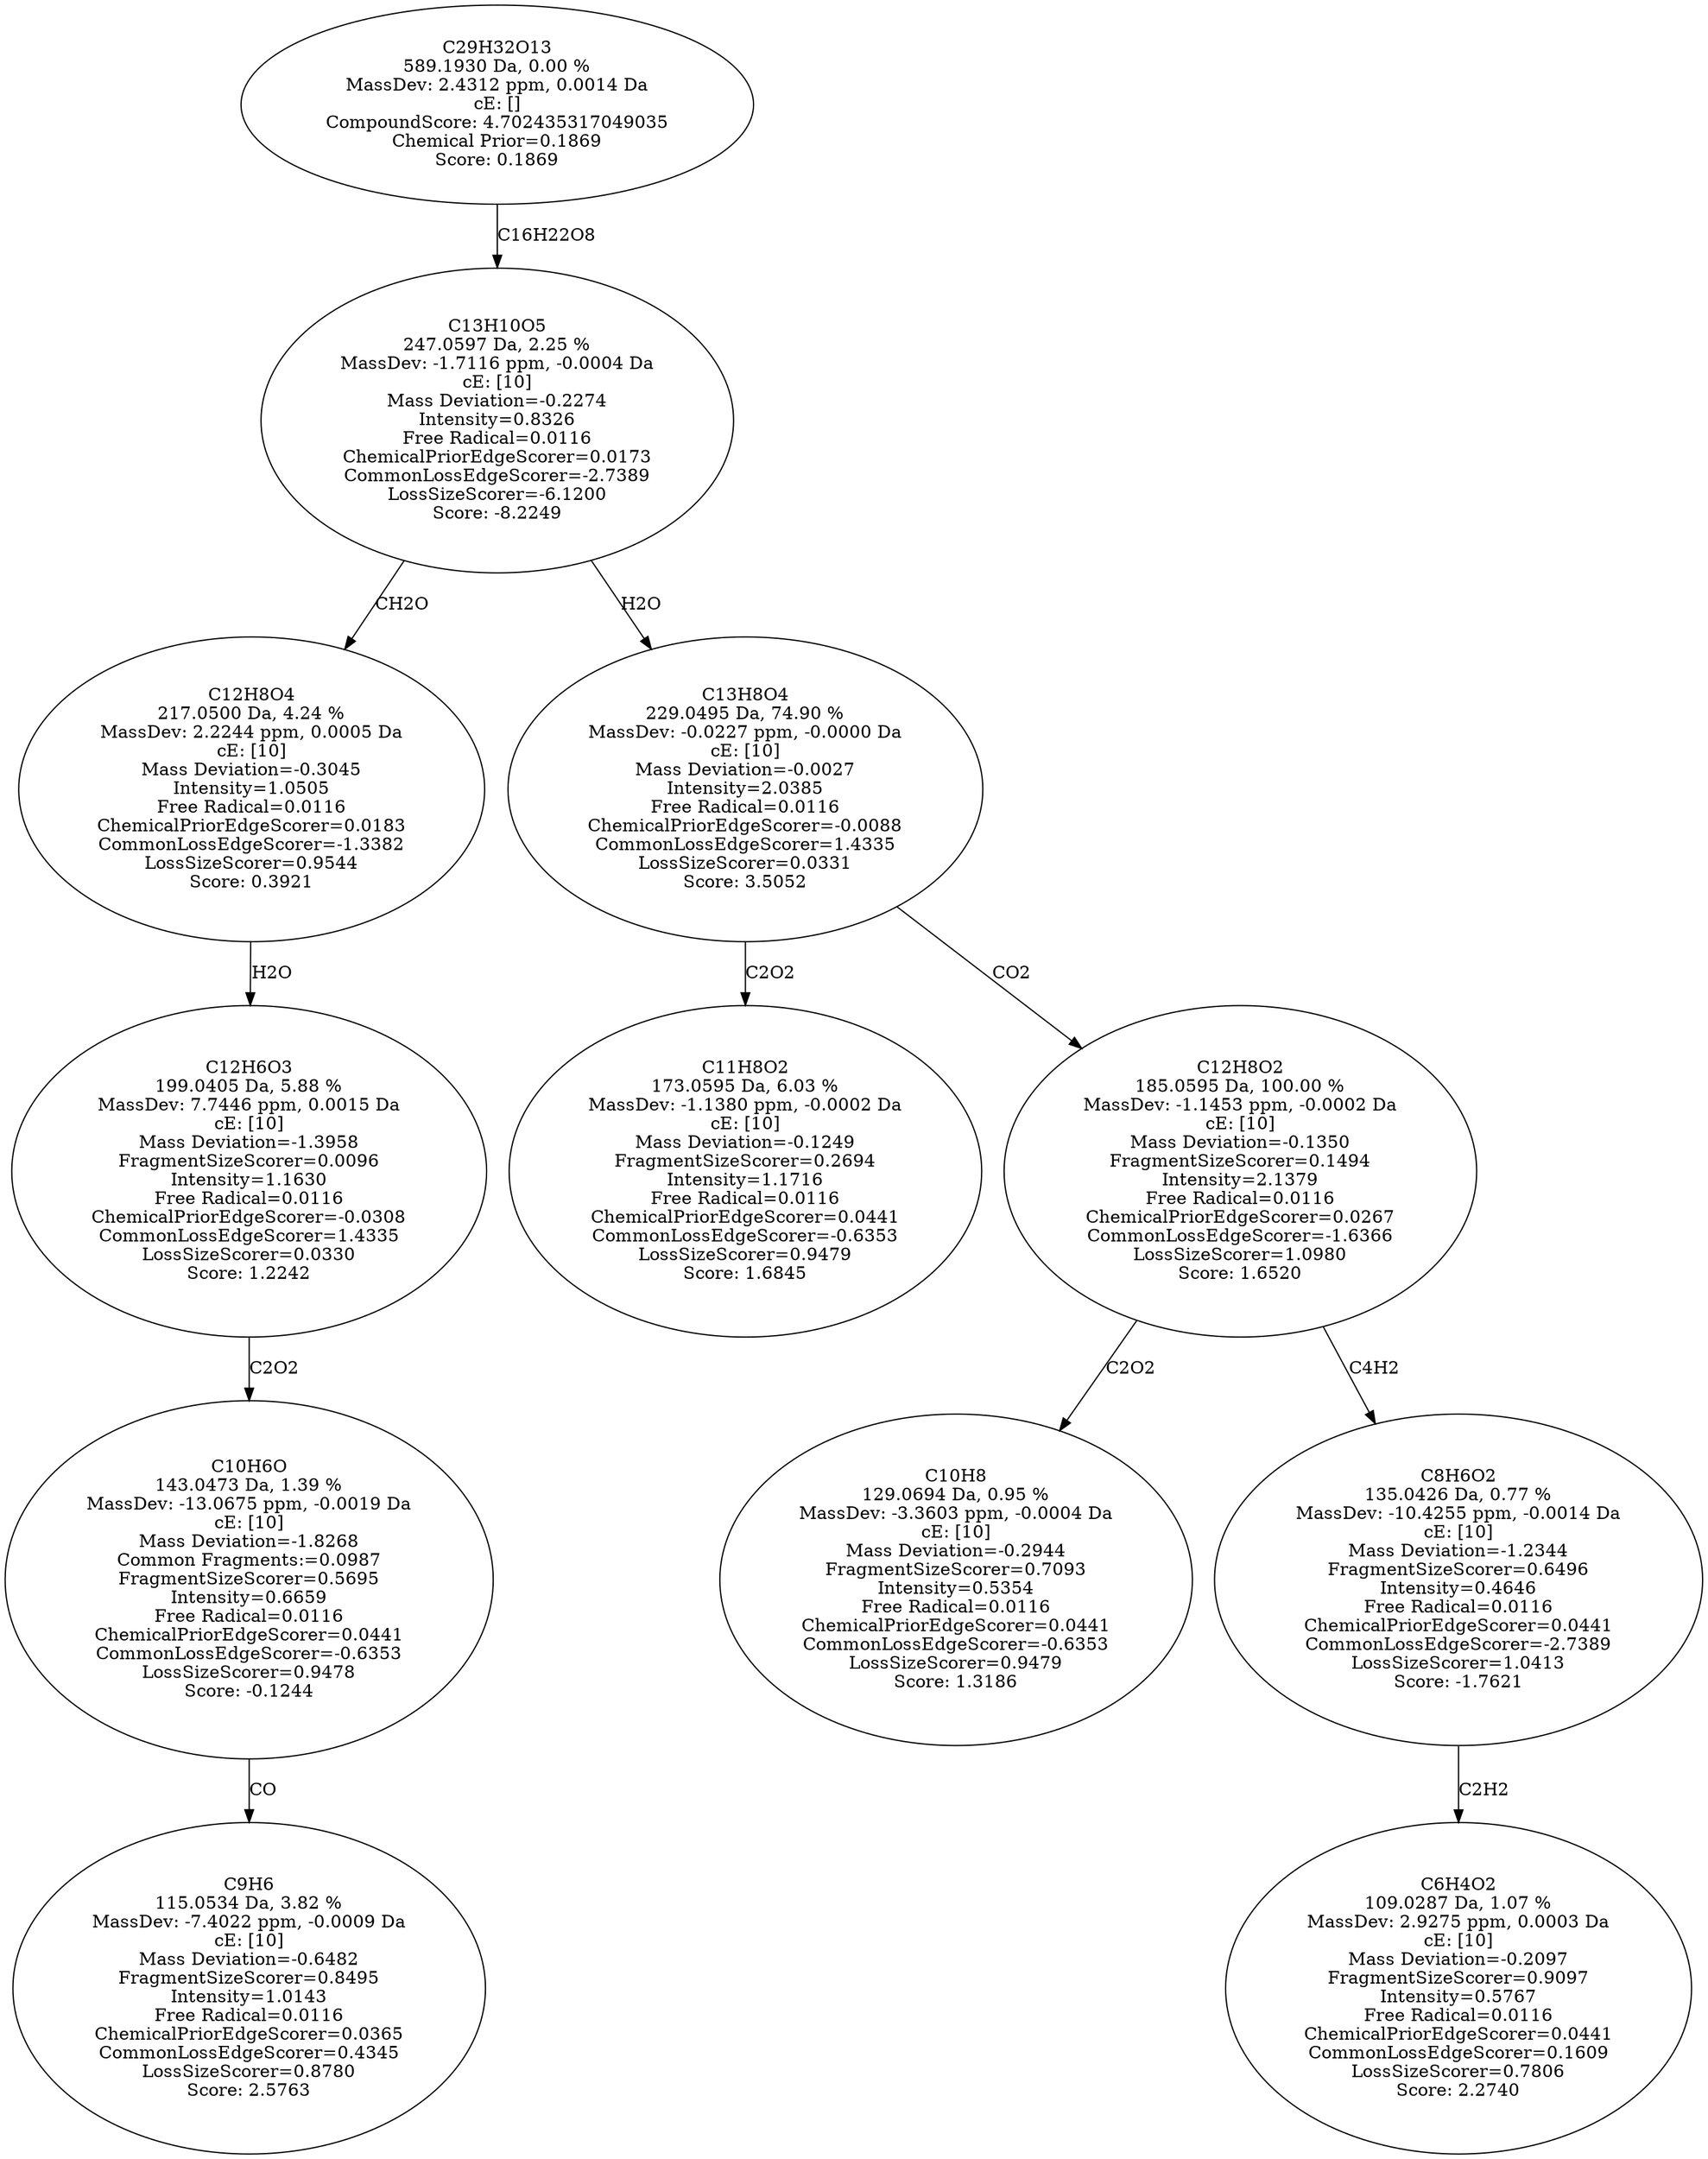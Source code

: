 strict digraph {
v1 [label="C9H6\n115.0534 Da, 3.82 %\nMassDev: -7.4022 ppm, -0.0009 Da\ncE: [10]\nMass Deviation=-0.6482\nFragmentSizeScorer=0.8495\nIntensity=1.0143\nFree Radical=0.0116\nChemicalPriorEdgeScorer=0.0365\nCommonLossEdgeScorer=0.4345\nLossSizeScorer=0.8780\nScore: 2.5763"];
v2 [label="C10H6O\n143.0473 Da, 1.39 %\nMassDev: -13.0675 ppm, -0.0019 Da\ncE: [10]\nMass Deviation=-1.8268\nCommon Fragments:=0.0987\nFragmentSizeScorer=0.5695\nIntensity=0.6659\nFree Radical=0.0116\nChemicalPriorEdgeScorer=0.0441\nCommonLossEdgeScorer=-0.6353\nLossSizeScorer=0.9478\nScore: -0.1244"];
v3 [label="C12H6O3\n199.0405 Da, 5.88 %\nMassDev: 7.7446 ppm, 0.0015 Da\ncE: [10]\nMass Deviation=-1.3958\nFragmentSizeScorer=0.0096\nIntensity=1.1630\nFree Radical=0.0116\nChemicalPriorEdgeScorer=-0.0308\nCommonLossEdgeScorer=1.4335\nLossSizeScorer=0.0330\nScore: 1.2242"];
v4 [label="C12H8O4\n217.0500 Da, 4.24 %\nMassDev: 2.2244 ppm, 0.0005 Da\ncE: [10]\nMass Deviation=-0.3045\nIntensity=1.0505\nFree Radical=0.0116\nChemicalPriorEdgeScorer=0.0183\nCommonLossEdgeScorer=-1.3382\nLossSizeScorer=0.9544\nScore: 0.3921"];
v5 [label="C11H8O2\n173.0595 Da, 6.03 %\nMassDev: -1.1380 ppm, -0.0002 Da\ncE: [10]\nMass Deviation=-0.1249\nFragmentSizeScorer=0.2694\nIntensity=1.1716\nFree Radical=0.0116\nChemicalPriorEdgeScorer=0.0441\nCommonLossEdgeScorer=-0.6353\nLossSizeScorer=0.9479\nScore: 1.6845"];
v6 [label="C10H8\n129.0694 Da, 0.95 %\nMassDev: -3.3603 ppm, -0.0004 Da\ncE: [10]\nMass Deviation=-0.2944\nFragmentSizeScorer=0.7093\nIntensity=0.5354\nFree Radical=0.0116\nChemicalPriorEdgeScorer=0.0441\nCommonLossEdgeScorer=-0.6353\nLossSizeScorer=0.9479\nScore: 1.3186"];
v7 [label="C6H4O2\n109.0287 Da, 1.07 %\nMassDev: 2.9275 ppm, 0.0003 Da\ncE: [10]\nMass Deviation=-0.2097\nFragmentSizeScorer=0.9097\nIntensity=0.5767\nFree Radical=0.0116\nChemicalPriorEdgeScorer=0.0441\nCommonLossEdgeScorer=0.1609\nLossSizeScorer=0.7806\nScore: 2.2740"];
v8 [label="C8H6O2\n135.0426 Da, 0.77 %\nMassDev: -10.4255 ppm, -0.0014 Da\ncE: [10]\nMass Deviation=-1.2344\nFragmentSizeScorer=0.6496\nIntensity=0.4646\nFree Radical=0.0116\nChemicalPriorEdgeScorer=0.0441\nCommonLossEdgeScorer=-2.7389\nLossSizeScorer=1.0413\nScore: -1.7621"];
v9 [label="C12H8O2\n185.0595 Da, 100.00 %\nMassDev: -1.1453 ppm, -0.0002 Da\ncE: [10]\nMass Deviation=-0.1350\nFragmentSizeScorer=0.1494\nIntensity=2.1379\nFree Radical=0.0116\nChemicalPriorEdgeScorer=0.0267\nCommonLossEdgeScorer=-1.6366\nLossSizeScorer=1.0980\nScore: 1.6520"];
v10 [label="C13H8O4\n229.0495 Da, 74.90 %\nMassDev: -0.0227 ppm, -0.0000 Da\ncE: [10]\nMass Deviation=-0.0027\nIntensity=2.0385\nFree Radical=0.0116\nChemicalPriorEdgeScorer=-0.0088\nCommonLossEdgeScorer=1.4335\nLossSizeScorer=0.0331\nScore: 3.5052"];
v11 [label="C13H10O5\n247.0597 Da, 2.25 %\nMassDev: -1.7116 ppm, -0.0004 Da\ncE: [10]\nMass Deviation=-0.2274\nIntensity=0.8326\nFree Radical=0.0116\nChemicalPriorEdgeScorer=0.0173\nCommonLossEdgeScorer=-2.7389\nLossSizeScorer=-6.1200\nScore: -8.2249"];
v12 [label="C29H32O13\n589.1930 Da, 0.00 %\nMassDev: 2.4312 ppm, 0.0014 Da\ncE: []\nCompoundScore: 4.702435317049035\nChemical Prior=0.1869\nScore: 0.1869"];
v2 -> v1 [label="CO"];
v3 -> v2 [label="C2O2"];
v4 -> v3 [label="H2O"];
v11 -> v4 [label="CH2O"];
v10 -> v5 [label="C2O2"];
v9 -> v6 [label="C2O2"];
v8 -> v7 [label="C2H2"];
v9 -> v8 [label="C4H2"];
v10 -> v9 [label="CO2"];
v11 -> v10 [label="H2O"];
v12 -> v11 [label="C16H22O8"];
}